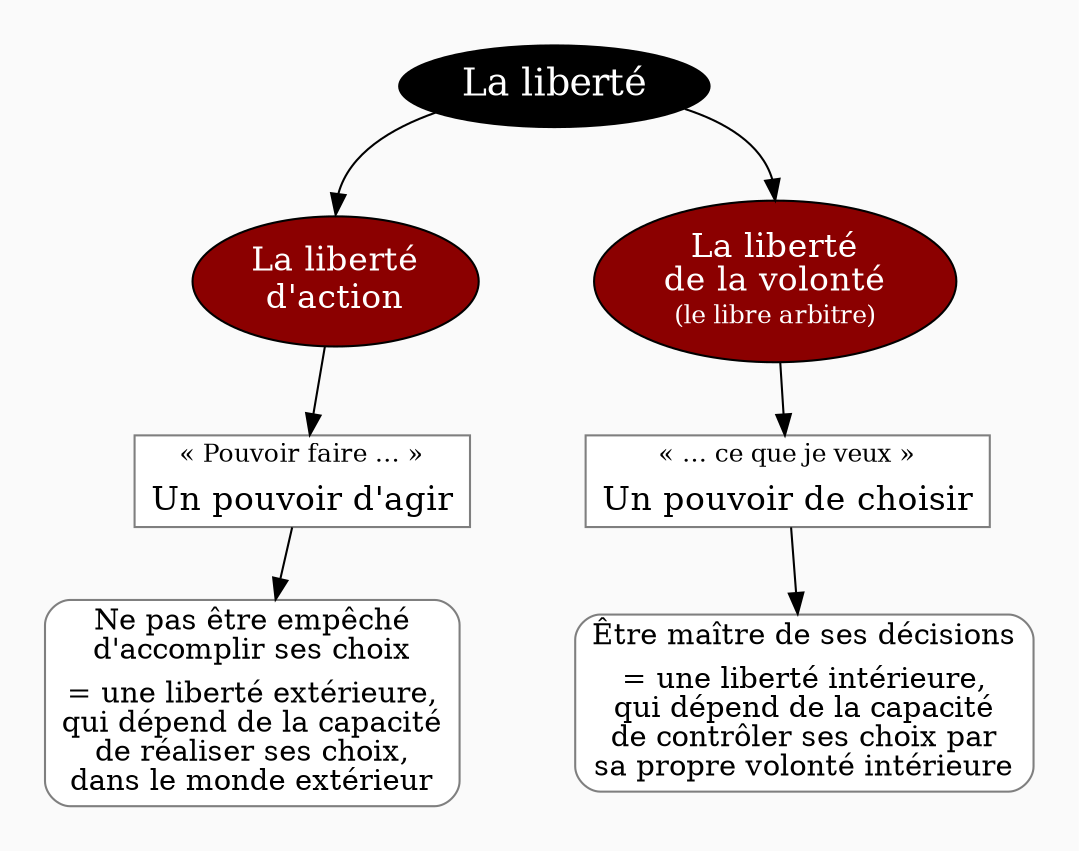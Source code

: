 digraph G {
// Template : diagram
// Usage : 
//rankdir=LR
splines=true
//splines=curved
bgcolor=grey98
pad=0.3
style=filled
edge[minlen=4]
node[style=filled, fontcolor=white]
ranksep=0.1
nodesep=0.2

// NIVEAU 1
node[fillcolor=12, fontsize=18]
a1[label="La liberté"]

// NIVEAU 2
node[fillcolor=red4, fontsize=16]
a1->{
b1[label="La liberté
d'action"]    
b2[label=<La liberté<br/>
de la volonté<br/>
<font point-size="3"><br/></font>
<font point-size="12">(le libre arbitre)</font>>]
}[headport=n]

{rank=same; b1->b2[style=invis]}

node[fontcolor=black]
// NIVEAU 3 (sans intermédiaire)
node [shape=box, fillcolor=white, color=grey50]
// c1[label=""]
b1->c1
c1[label=<<font point-size="12">« Pouvoir faire … »</font><br/>
<font point-size="8"><br/></font>
Un pouvoir d'agir>]
b2->c2
c2[label=<<font point-size="12">« … ce que je veux »</font><br/>
<font point-size="8"><br/></font>
Un pouvoir de choisir<br/>>]

{rank=same; c1->c2[style=invis]}

// INTERMÉDIAIRE AVANT NIVEAU 3
node[fillcolor=grey78, shape=oval]
// [arrowhead=none]
// bc1[label=""]

// NIVEAU 3 (avec intermédiaire)
node[fillcolor=white, shape=box, color=grey50]
// c1[label=""]

// NIVEAU 4
node[style="filled,rounded", fillcolor=white, shape=box, color=grey50]
// d1[label=""]

c1->d1
c2->d2

d1[label=<<font point-size="14">Ne pas être empêché<br/>
d'accomplir ses choix<br/></font>
<font point-size="7"><br/></font>
<font point-size="14">= une liberté extérieure,<br/>
qui dépend de la capacité<br/>
de réaliser ses choix,<br/>
dans le monde extérieur</font>>]
d2[label=<<font point-size="14">Être maître de ses décisions<br/></font>
<font point-size="7"><br/></font>
<font point-size="14">= une liberté intérieure,<br/>
qui dépend de la capacité<br/>
de contrôler ses choix par<br/>
sa propre volonté intérieure</font>>]

{rank=same; d1->d2[style=invis]}

// ÉTIQUETTES EN ROUGE
node[shape=plaintext, fontcolor=firebrick3, fillcolor=grey98]
// e1[label=< <B>= Titre</B><BR /><BR />Contenu<BR /> >]
// e1[label=""]
// ->e1[minlen=1, style=invis]



// REMARQUES EN BLEU
node[color=blue, shape=box, margin=0.07, fontcolor=black, fontsize=12, style="dashed", penwidth=0.6]
edge[color=blue, arrowhead="none", xlabel="", style="dashed", penwidth=0.6]
// r1[label=""]
// {rank=same;->r1}
// {rank=same;r1->[dir=back]}

}
